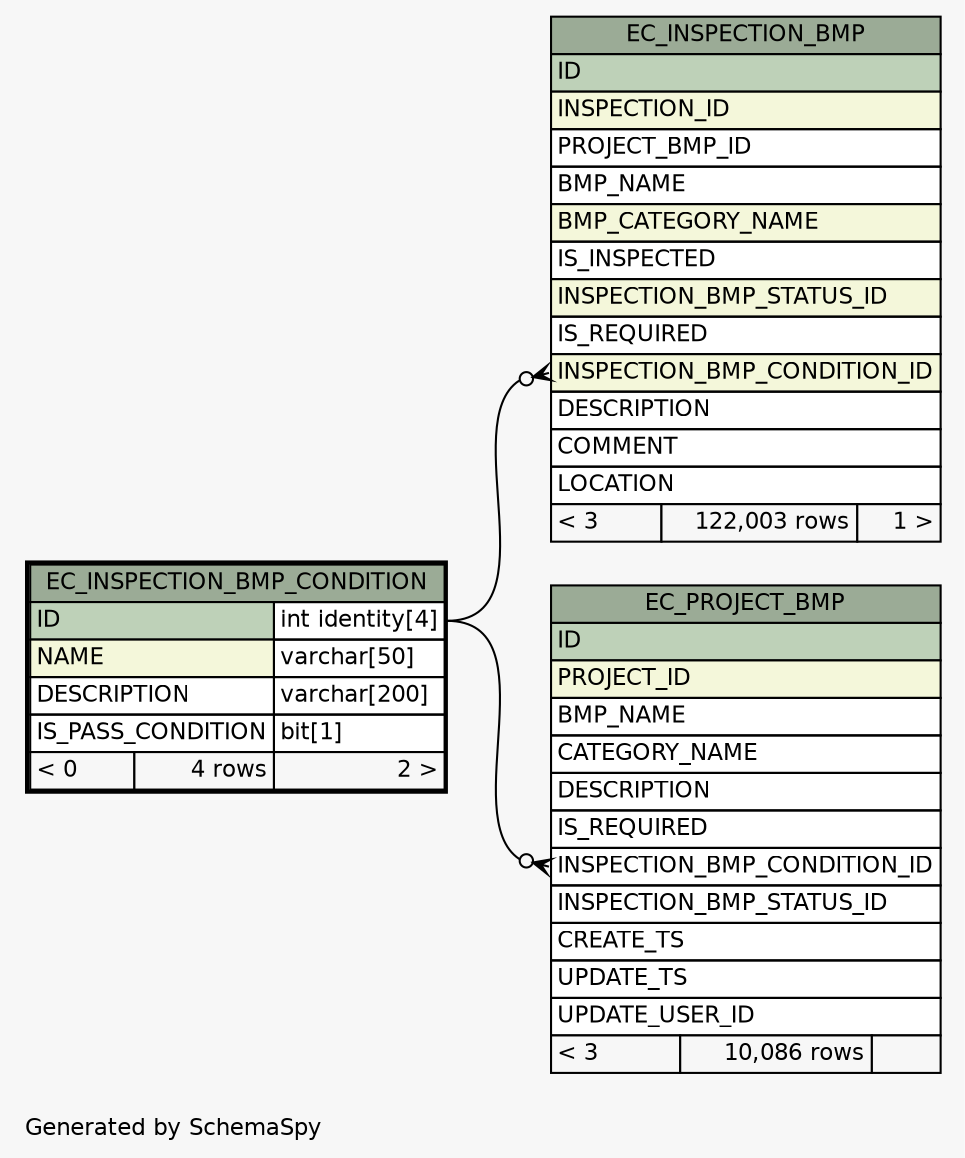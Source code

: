 // dot 2.28.0 on Windows 7 6.1
// SchemaSpy rev 590
digraph "oneDegreeRelationshipsDiagram" {
  graph [
    rankdir="RL"
    bgcolor="#f7f7f7"
    label="\nGenerated by SchemaSpy"
    labeljust="l"
    nodesep="0.18"
    ranksep="0.46"
    fontname="Helvetica"
    fontsize="11"
  ];
  node [
    fontname="Helvetica"
    fontsize="11"
    shape="plaintext"
  ];
  edge [
    arrowsize="0.8"
  ];
  "EC_INSPECTION_BMP":"INSPECTION_BMP_CONDITION_ID":w -> "EC_INSPECTION_BMP_CONDITION":"ID.type":e [arrowhead=none dir=back arrowtail=crowodot];
  "EC_PROJECT_BMP":"INSPECTION_BMP_CONDITION_ID":w -> "EC_INSPECTION_BMP_CONDITION":"ID.type":e [arrowhead=none dir=back arrowtail=crowodot];
  "EC_INSPECTION_BMP" [
    label=<
    <TABLE BORDER="0" CELLBORDER="1" CELLSPACING="0" BGCOLOR="#ffffff">
      <TR><TD COLSPAN="3" BGCOLOR="#9bab96" ALIGN="CENTER">EC_INSPECTION_BMP</TD></TR>
      <TR><TD PORT="ID" COLSPAN="3" BGCOLOR="#bed1b8" ALIGN="LEFT">ID</TD></TR>
      <TR><TD PORT="INSPECTION_ID" COLSPAN="3" BGCOLOR="#f4f7da" ALIGN="LEFT">INSPECTION_ID</TD></TR>
      <TR><TD PORT="PROJECT_BMP_ID" COLSPAN="3" ALIGN="LEFT">PROJECT_BMP_ID</TD></TR>
      <TR><TD PORT="BMP_NAME" COLSPAN="3" ALIGN="LEFT">BMP_NAME</TD></TR>
      <TR><TD PORT="BMP_CATEGORY_NAME" COLSPAN="3" BGCOLOR="#f4f7da" ALIGN="LEFT">BMP_CATEGORY_NAME</TD></TR>
      <TR><TD PORT="IS_INSPECTED" COLSPAN="3" ALIGN="LEFT">IS_INSPECTED</TD></TR>
      <TR><TD PORT="INSPECTION_BMP_STATUS_ID" COLSPAN="3" BGCOLOR="#f4f7da" ALIGN="LEFT">INSPECTION_BMP_STATUS_ID</TD></TR>
      <TR><TD PORT="IS_REQUIRED" COLSPAN="3" ALIGN="LEFT">IS_REQUIRED</TD></TR>
      <TR><TD PORT="INSPECTION_BMP_CONDITION_ID" COLSPAN="3" BGCOLOR="#f4f7da" ALIGN="LEFT">INSPECTION_BMP_CONDITION_ID</TD></TR>
      <TR><TD PORT="DESCRIPTION" COLSPAN="3" ALIGN="LEFT">DESCRIPTION</TD></TR>
      <TR><TD PORT="COMMENT" COLSPAN="3" ALIGN="LEFT">COMMENT</TD></TR>
      <TR><TD PORT="LOCATION" COLSPAN="3" ALIGN="LEFT">LOCATION</TD></TR>
      <TR><TD ALIGN="LEFT" BGCOLOR="#f7f7f7">&lt; 3</TD><TD ALIGN="RIGHT" BGCOLOR="#f7f7f7">122,003 rows</TD><TD ALIGN="RIGHT" BGCOLOR="#f7f7f7">1 &gt;</TD></TR>
    </TABLE>>
    URL="EC_INSPECTION_BMP.html"
    tooltip="EC_INSPECTION_BMP"
  ];
  "EC_INSPECTION_BMP_CONDITION" [
    label=<
    <TABLE BORDER="2" CELLBORDER="1" CELLSPACING="0" BGCOLOR="#ffffff">
      <TR><TD COLSPAN="3" BGCOLOR="#9bab96" ALIGN="CENTER">EC_INSPECTION_BMP_CONDITION</TD></TR>
      <TR><TD PORT="ID" COLSPAN="2" BGCOLOR="#bed1b8" ALIGN="LEFT">ID</TD><TD PORT="ID.type" ALIGN="LEFT">int identity[4]</TD></TR>
      <TR><TD PORT="NAME" COLSPAN="2" BGCOLOR="#f4f7da" ALIGN="LEFT">NAME</TD><TD PORT="NAME.type" ALIGN="LEFT">varchar[50]</TD></TR>
      <TR><TD PORT="DESCRIPTION" COLSPAN="2" ALIGN="LEFT">DESCRIPTION</TD><TD PORT="DESCRIPTION.type" ALIGN="LEFT">varchar[200]</TD></TR>
      <TR><TD PORT="IS_PASS_CONDITION" COLSPAN="2" ALIGN="LEFT">IS_PASS_CONDITION</TD><TD PORT="IS_PASS_CONDITION.type" ALIGN="LEFT">bit[1]</TD></TR>
      <TR><TD ALIGN="LEFT" BGCOLOR="#f7f7f7">&lt; 0</TD><TD ALIGN="RIGHT" BGCOLOR="#f7f7f7">4 rows</TD><TD ALIGN="RIGHT" BGCOLOR="#f7f7f7">2 &gt;</TD></TR>
    </TABLE>>
    URL="EC_INSPECTION_BMP_CONDITION.html"
    tooltip="EC_INSPECTION_BMP_CONDITION"
  ];
  "EC_PROJECT_BMP" [
    label=<
    <TABLE BORDER="0" CELLBORDER="1" CELLSPACING="0" BGCOLOR="#ffffff">
      <TR><TD COLSPAN="3" BGCOLOR="#9bab96" ALIGN="CENTER">EC_PROJECT_BMP</TD></TR>
      <TR><TD PORT="ID" COLSPAN="3" BGCOLOR="#bed1b8" ALIGN="LEFT">ID</TD></TR>
      <TR><TD PORT="PROJECT_ID" COLSPAN="3" BGCOLOR="#f4f7da" ALIGN="LEFT">PROJECT_ID</TD></TR>
      <TR><TD PORT="BMP_NAME" COLSPAN="3" ALIGN="LEFT">BMP_NAME</TD></TR>
      <TR><TD PORT="CATEGORY_NAME" COLSPAN="3" ALIGN="LEFT">CATEGORY_NAME</TD></TR>
      <TR><TD PORT="DESCRIPTION" COLSPAN="3" ALIGN="LEFT">DESCRIPTION</TD></TR>
      <TR><TD PORT="IS_REQUIRED" COLSPAN="3" ALIGN="LEFT">IS_REQUIRED</TD></TR>
      <TR><TD PORT="INSPECTION_BMP_CONDITION_ID" COLSPAN="3" ALIGN="LEFT">INSPECTION_BMP_CONDITION_ID</TD></TR>
      <TR><TD PORT="INSPECTION_BMP_STATUS_ID" COLSPAN="3" ALIGN="LEFT">INSPECTION_BMP_STATUS_ID</TD></TR>
      <TR><TD PORT="CREATE_TS" COLSPAN="3" ALIGN="LEFT">CREATE_TS</TD></TR>
      <TR><TD PORT="UPDATE_TS" COLSPAN="3" ALIGN="LEFT">UPDATE_TS</TD></TR>
      <TR><TD PORT="UPDATE_USER_ID" COLSPAN="3" ALIGN="LEFT">UPDATE_USER_ID</TD></TR>
      <TR><TD ALIGN="LEFT" BGCOLOR="#f7f7f7">&lt; 3</TD><TD ALIGN="RIGHT" BGCOLOR="#f7f7f7">10,086 rows</TD><TD ALIGN="RIGHT" BGCOLOR="#f7f7f7">  </TD></TR>
    </TABLE>>
    URL="EC_PROJECT_BMP.html"
    tooltip="EC_PROJECT_BMP"
  ];
}
